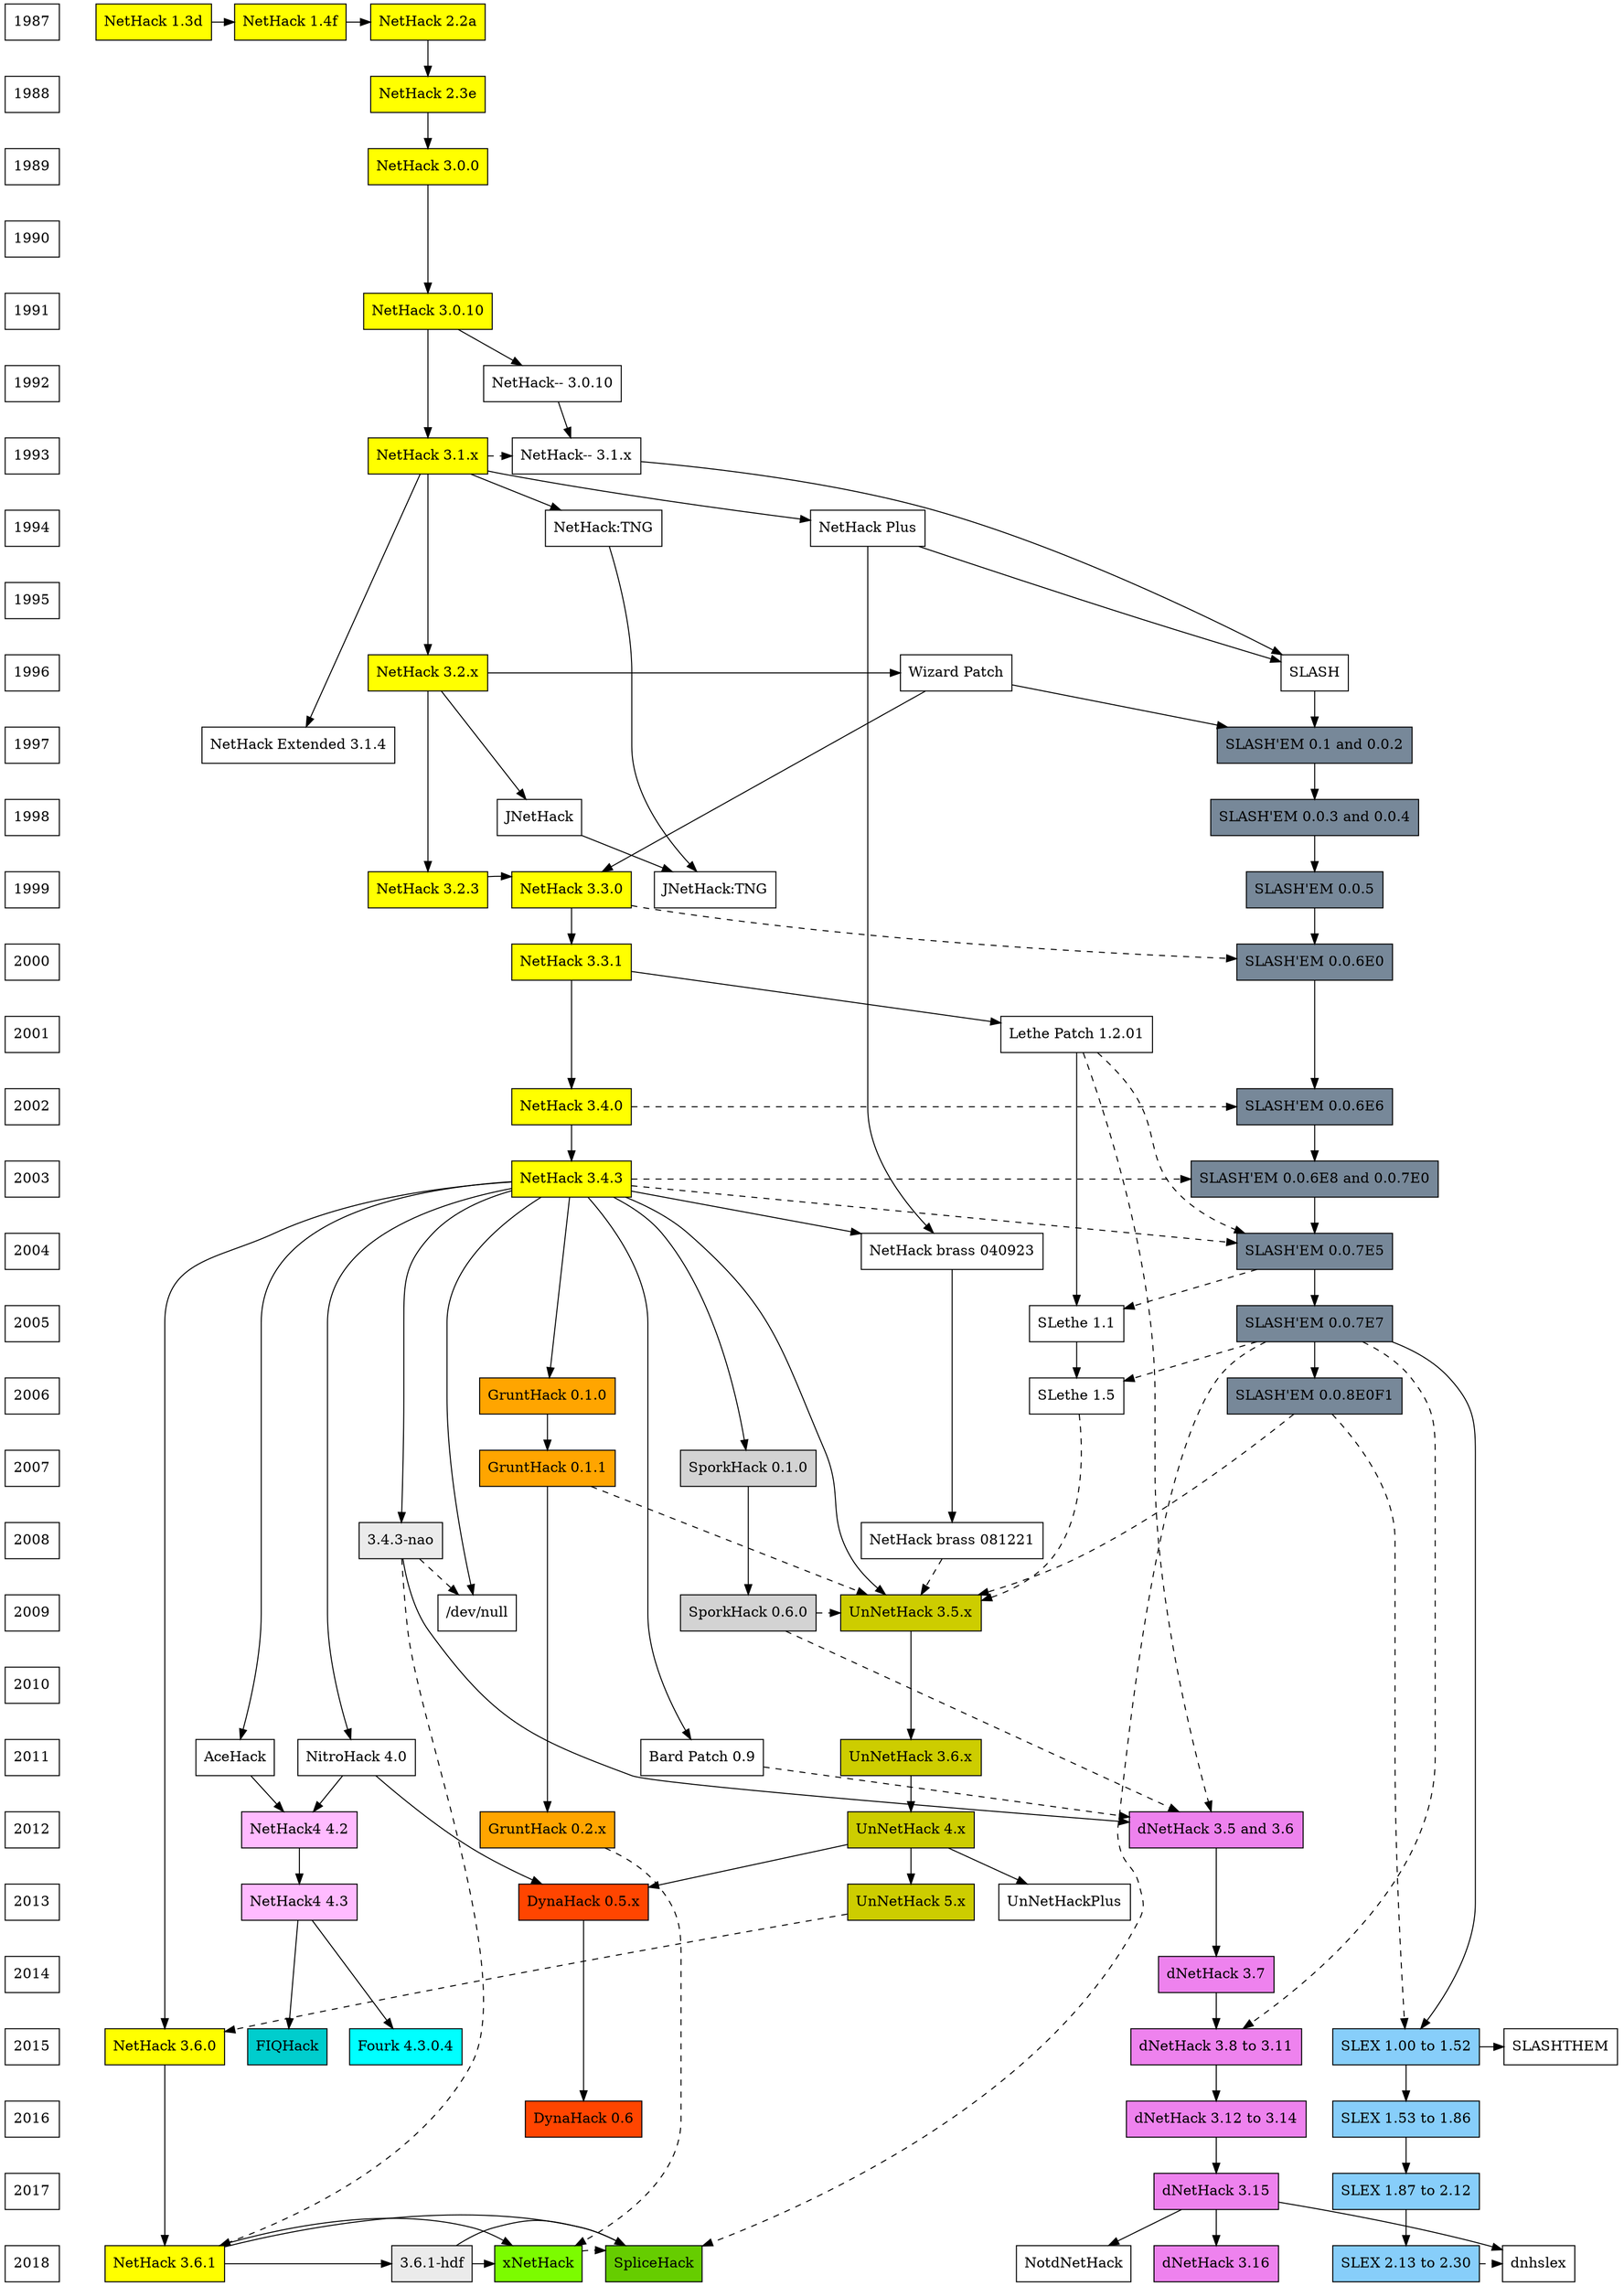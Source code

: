 /* Timeline of all NetHack variants, organized by date.
 *
 * A solid line represents a direct derivation; a dashed line represents
 * inspiration or a smaller group of features copied over.
 *
 * Yellow boxes represent vanilla; white boxes represent abandoned, obsoleted,
 * or fringe variants; various other colors denote active or at least
 * maintained variants.
 *
 * If a variant has more than one release in a year, they are generally merged
 * to avoid having to put two adjacent nodes for the same thing.
 *
 * Also, some releases might be skipped if nothing interesting happened with
 * that node.
 *
 * This graph is not very good at displaying rolling releases that don't have
 * tagged versions; in particular, 3.4.3-nao is a long running one. Variants
 * are marked as unversioned if they don't have clear version numbers (such as
 * FIQHack), or are new in the current year, or were abandoned after one
 * release and only ever had one version.
 *
 * The rules of thumb for whether a current variant should be included on this
 * graph are generally: it should be playable on a server, it should have had
 * at least one release, and it should not be a self-proclaimed joke variant.
 *
 * Original for UnNetHack by Patric Mueller (bhaak).
 * Updated to reflect changes since 2009 and all other variants by aosdict.
 */

digraph unix {
ratio=1.41;

        node [shape=rect, style=filled, fillcolor=white];

	1987 [shape=rect];
	1988 [shape=rect];
	1989 [shape=rect];
	1990 [shape=rect];
	1991 [shape=rect];
	1992 [shape=rect];
	1993 [shape=rect];
	1994 [shape=rect];
	1995 [shape=rect];
	1996 [shape=rect];
	1997 [shape=rect];
	1998 [shape=rect];
	1999 [shape=rect];
	2000 [shape=rect];
	2001 [shape=rect];
	2002 [shape=rect];
	2003 [shape=rect];
	2004 [shape=rect];
	2005 [shape=rect];
	2006 [shape=rect];
	2007 [shape=rect];
	2008 [shape=rect];
	2009 [shape=rect];
	2010 [shape=rect];
	2011 [shape=rect];
	2012 [shape=rect];
	2013 [shape=rect];
	2014 [shape=rect];
	2015 [shape=rect];
	2016 [shape=rect];
	2017 [shape=rect];
	2018 [shape=rect];

        /* Arrows in this section are for formatting only and should all be
         * marked invisible, conveying no semantic information about the
         * variants.
         * If there *is* already a real relationship between two of the nodes
         * on the same level, be sure to omit any invisible arrows here, since
         * they will mess up the actually rendering arrows, and the relationship
         * will be preserved anyway. */
        {rank=same; 1987 "NetHack 1.3d" "NetHack 1.4f" "NetHack 2.2a" ;}
        {rank=same; 1988 "NetHack 2.3e" ;}
        {rank=same; 1989 "NetHack 3.0.0" ;}
        {rank=same; 1990 ;}
        {rank=same; 1991 "NetHack 3.0.10" ;}
        {rank=same; 1992 "NetHack-- 3.0.10" ;}
        {rank=same; 1993 "NetHack 3.1.x" "NetHack-- 3.1.x" ;}
        {rank=same; 1994 "NetHack Plus" "NetHack:TNG" ;}
        {rank=same; 1995 ;}
        {rank=same; 1996 "NetHack 3.2.x" "SLASH" "Wizard Patch" ;}
        {rank=same; 1997 "NetHack Extended 3.1.4" -> "SLASH'EM 0.1 and 0.0.2" [style=invis] ;}
        {rank=same; 1998 "JNetHack" "SLASH'EM 0.0.3 and 0.0.4" ;}
        {rank=same; 1999 "NetHack 3.2.3" -> "NetHack 3.3.0" -> "JNetHack:TNG" -> "SLASH'EM 0.0.5" [style=invis] ;}
        {rank=same; 2000 "NetHack 3.3.1" "SLASH'EM 0.0.6E0" ;}
        {rank=same; 2001 "Lethe Patch 1.2.01" ;}
        {rank=same; 2002 "NetHack 3.4.0" "SLASH'EM 0.0.6E6"  ;}
        {rank=same; 2003 "NetHack 3.4.3" "SLASH'EM 0.0.6E8 and 0.0.7E0" ;}
        {rank=same; 2004 "NetHack brass 040923" "SLASH'EM 0.0.7E5" ;}
        {rank=same; 2005 "SLASH'EM 0.0.7E7" "SLethe 1.1" ;}
        {rank=same; 2006 "GruntHack 0.1.0" "SLASH'EM 0.0.8E0F1" "SLethe 1.5" ;}
        {rank=same; 2007 "SporkHack 0.1.0" "GruntHack 0.1.1" ;}
        {rank=same; 2008 "NetHack brass 081221" "3.4.3-nao";}
        {rank=same; 2009 "UnNetHack 3.5.x" "SporkHack 0.6.0";}
        {rank=same; 2011 "AceHack" "NitroHack 4.0" "UnNetHack 3.6.x" "Bard Patch 0.9" ;}
        {rank=same; 2012 "NetHack4 4.2" "GruntHack 0.2.x" "UnNetHack 4.x" -> "dNetHack 3.5 and 3.6" [style=invis] ;}
        {rank=same; 2013 "NetHack4 4.3" "UnNetHack 5.x" "UnNetHackPlus" "DynaHack 0.5.x" ;}
        {rank=same; 2014 "dNetHack 3.7" ;}
        {rank=same; 2015 "NetHack 3.6.0" -> "FIQHack" -> "Fourk 4.3.0.4" [style=invis] "dNetHack 3.8 to 3.11" "SLEX 1.00 to 1.52" "SLASHTHEM" ;}
        {rank=same; 2016 "dNetHack 3.12 to 3.14" "DynaHack 0.6" "SLEX 1.53 to 1.86" ;}
        {rank=same; 2017 "dNetHack 3.15" "SLEX 1.87 to 2.12" ;}
        {rank=same; 2018 "NetHack 3.6.1" "3.6.1-hdf" "xNetHack" -> "SpliceHack" -> "dNetHack 3.16" -> "SLEX 2.13 to 2.30" [style=invis] "dnhslex" "NotdNetHack" ;}

	/* NetHack */
	"NetHack 1.3d" -> "NetHack 1.4f" -> "NetHack 2.2a" -> "NetHack 2.3e" -> "NetHack 3.0.0" -> "NetHack 3.0.10" -> "NetHack 3.1.x" -> "NetHack 3.2.x" -> "NetHack 3.2.3" -> "NetHack 3.3.0" -> "NetHack 3.3.1" -> "NetHack 3.4.0" -> "NetHack 3.4.3" -> "NetHack 3.6.0" -> "NetHack 3.6.1" [weight=10];
	"NetHack 1.3d" [fillcolor="yellow"];
	"NetHack 1.4f" [fillcolor="yellow"];
	"NetHack 2.2a" [fillcolor="yellow"];
	"NetHack 2.3e" [fillcolor="yellow"];
	"NetHack 3.0.0" [fillcolor="yellow"];
	"NetHack 3.0.10" [fillcolor="yellow"];
	"NetHack 3.1.x" [fillcolor="yellow"];
	"NetHack 3.2.x" [fillcolor="yellow"];
	"NetHack 3.2.3" [fillcolor="yellow"];
	"NetHack 3.3.0" [fillcolor="yellow"];
	"NetHack 3.3.1" [fillcolor="yellow"];
	"NetHack 3.4.0" [fillcolor="yellow"];
	"NetHack 3.4.3" [fillcolor="yellow"];
	"NetHack 3.6.0" [fillcolor="yellow"];
	"NetHack 3.6.1" [fillcolor="yellow"];

	/* NetHack TNG */
	"NetHack 3.1.x" -> "NetHack:TNG";

        /* NetHack Extended */
        "NetHack 3.1.x" -> "NetHack Extended 3.1.4";

        /* JNetHack */
        "NetHack 3.2.x" -> "JNetHack";
        "JNetHack" -> "JNetHack:TNG";
        "NetHack:TNG" -> "JNetHack:TNG";

	/* nethack.wikia.com/wiki/NetHack-- */
	"NetHack 3.0.10" -> "NetHack-- 3.0.10";
	"NetHack 3.1.x" -> "NetHack-- 3.1.x" [style=dashed];
	/* "NetHack 3.1.3" -> "NetHack-- 3.1.3" [style=dashed]; */
	/* "NetHack-- 3.0.10" -> "NetHack-- 3.1.2" -> "NetHack-- 3.1.3"; */
	"NetHack-- 3.0.10" -> "NetHack-- 3.1.x";

	/* nethack.wikia.com/wiki/NetHack_Plus */
	"NetHack 3.1.x" -> "NetHack Plus";

	/* SLASH V1 - V6,  slashem/dat/history */
	"NetHack-- 3.1.x" -> "SLASH";
	"NetHack Plus" -> "SLASH";
        "SLASH" [group=slash];

	/* Wizard Patch */
	"Wizard Patch" -> "NetHack 3.3.0";

	/* SLASH EM */
	"SLASH" -> "SLASH'EM 0.1 and 0.0.2";
	"Wizard Patch" -> "SLASH'EM 0.1 and 0.0.2";
	"NetHack 3.2.x" -> "Wizard Patch";
	"NetHack 3.3.0" -> "SLASH'EM 0.0.6E0" [style=dashed];
	"NetHack 3.4.0" -> "SLASH'EM 0.0.6E6" [style=dashed];
	"NetHack 3.4.3" -> "SLASH'EM 0.0.6E8 and 0.0.7E0" [style=dashed];
	"NetHack 3.4.3" -> "SLASH'EM 0.0.7E5" [style=dashed];
	"SLASH'EM 0.1 and 0.0.2" -> "SLASH'EM 0.0.3 and 0.0.4" -> "SLASH'EM 0.0.5" -> "SLASH'EM 0.0.6E0" -> "SLASH'EM 0.0.6E6" ->  "SLASH'EM 0.0.6E8 and 0.0.7E0" -> "SLASH'EM 0.0.7E5" -> "SLASH'EM 0.0.7E7" -> "SLASH'EM 0.0.8E0F1";
	"SLASH'EM 0.1 and 0.0.2"  [group=slash, fillcolor=lightslategray];
	"SLASH'EM 0.0.3 and 0.0.4"  [group=slash, fillcolor=lightslategray];
	"SLASH'EM 0.0.5"  [group=slash, fillcolor=lightslategray];
	"SLASH'EM 0.0.6E0"  [group=slash, fillcolor=lightslategray];
	"SLASH'EM 0.0.6E6"  [group=slash, fillcolor=lightslategray];
	"SLASH'EM 0.0.6E8 and 0.0.7E0"  [group=slash, fillcolor=lightslategray];
	"SLASH'EM 0.0.7E5"  [group=slash, fillcolor=lightslategray];
	"SLASH'EM 0.0.7E7"  [group=slash, fillcolor=lightslategray];
	"SLASH'EM 0.0.8E0F1" [group=slash, fillcolor=lightslategray];

        /* NAO - alt.org/nethack */
        "NetHack 3.4.3" -> "3.4.3-nao";
        "3.4.3-nao" -> "NetHack 3.6.1" [style=dashed];
        "3.4.3-nao" [fillcolor="gray92"];

        /* devnull tournament */
        "NetHack 3.4.3" -> "/dev/null";
        "3.4.3-nao" -> "/dev/null" [style=dashed];

	/* GruntHack */
	"NetHack 3.4.3" -> "GruntHack 0.1.0";
	"GruntHack 0.1.0" -> "GruntHack 0.1.1";
        "GruntHack 0.1.1" -> "GruntHack 0.2.x";
	"GruntHack 0.1.0" [group=gh, fillcolor=orange];
	"GruntHack 0.1.1" [group=gh, fillcolor=orange];
        "GruntHack 0.2.x" [group=gh, fillcolor=orange];

	/* SporkHack */
	"NetHack 3.4.3" -> "SporkHack 0.1.0";
	"SporkHack 0.1.0" -> "SporkHack 0.6.0";
        "SporkHack 0.1.0" [group=spork, fillcolor=lightgray];
        "SporkHack 0.6.0" [group=spork, fillcolor=lightgray];

	/* NetHack brass www.maroon.dti.ne.jp/youkan/nethack/index_e.html */
	"NetHack 3.4.3" -> "NetHack brass 040923";
	"NetHack Plus" -> "NetHack brass 040923";
	"NetHack brass 040923" -> "NetHack brass 081221";
	"NetHack brass 040923" [group=brass];
        "NetHack brass 081221" [group=brass];

	/* Lethe Patch */
	"NetHack 3.3.1" -> "Lethe Patch 1.2.01";
	"Lethe Patch 1.2.01" -> "SLethe 1.1" -> "SLethe 1.5";
	"Lethe Patch 1.2.01" -> "SLASH'EM 0.0.7E5" [style=dashed];
        "SLASH'EM 0.0.7E5" -> "SLethe 1.1" [style=dashed];
        "SLASH'EM 0.0.7E7" -> "SLethe 1.5" [style=dashed];
        "Lethe Patch 1.2.01" [group=slethe]
        "SLethe 1.1" [group=slethe]
        "SLethe 1.5" [group=slethe]

	/* UnNetHack */
	"NetHack 3.4.3" -> "UnNetHack 3.5.x";
	"SLASH'EM 0.0.8E0F1" -> "UnNetHack 3.5.x" [style=dashed];
	"NetHack brass 081221" -> "UnNetHack 3.5.x" [style=dashed];
	"GruntHack 0.1.1" -> "UnNetHack 3.5.x" [style=dashed];
	"SporkHack 0.6.0" -> "UnNetHack 3.5.x" [style=dashed];
	"SLethe 1.5" -> "UnNetHack 3.5.x" [style=dashed];
        "UnNetHack 3.5.x" -> "UnNetHack 3.6.x" -> "UnNetHack 4.x" -> "UnNetHack 5.x";
        "UnNetHack 5.x" -> "NetHack 3.6.0" [style=dashed];
	"UnNetHack 3.5.x" [group=un, fillcolor=yellow3];
	"UnNetHack 3.6.x" [group=un, fillcolor=yellow3];
	"UnNetHack 4.x" [group=un, fillcolor=yellow3];
	"UnNetHack 5.x" [group=un, fillcolor=yellow3];

        /* UnNetHackPlus */
        "UnNetHack 4.x" -> "UnNetHackPlus"

        /* Bard patch */
        "NetHack 3.4.3" -> "Bard Patch 0.9"

        /* dNetHack */
        "3.4.3-nao" -> "dNetHack 3.5 and 3.6" -> "dNetHack 3.7" -> "dNetHack 3.8 to 3.11" -> "dNetHack 3.12 to 3.14" -> "dNetHack 3.15" -> "dNetHack 3.16"
        "Bard Patch 0.9" -> "dNetHack 3.5 and 3.6" [style=dashed];
        "Lethe Patch 1.2.01" -> "dNetHack 3.5 and 3.6" [style=dashed];
        "SLASH'EM 0.0.7E7" -> "dNetHack 3.8 to 3.11" [style=dashed];
        "SporkHack 0.6.0" -> "dNetHack 3.5 and 3.6" [style=dashed];
        "dNetHack 3.5 and 3.6" [group=dnh, fillcolor=violet];
        "dNetHack 3.7" [group=dnh, fillcolor=violet];
        "dNetHack 3.8 to 3.11" [group=dnh, fillcolor=violet];
        "dNetHack 3.12 to 3.14" [group=dnh, fillcolor=violet];
        "dNetHack 3.15" [group=dnh, fillcolor=violet];
        "dNetHack 3.16" [group=dnh, fillcolor=violet];

        /* NotDNetHack */
        "dNetHack 3.15" -> "NotdNetHack"

        /* AceHack */
        "NetHack 3.4.3" -> "AceHack"

        /* Nitro and NetHack4 */
        "NetHack 3.4.3" -> "NitroHack 4.0"
        "NitroHack 4.0" -> "NetHack4 4.2"
        "AceHack" -> "NetHack4 4.2"
        "NetHack4 4.2" -> "NetHack4 4.3"
        "NetHack4 4.2" [group=nh4, fillcolor=plum1];
        "NetHack4 4.3" [group=nh4, fillcolor=plum1];

        /* Fourk */
        "NetHack4 4.3" -> "Fourk 4.3.0.4"
        "Fourk 4.3.0.4" [fillcolor=cyan];

        /* FIQHack */
        "NetHack4 4.3" -> "FIQHack"
        "FIQHack" [fillcolor=cyan3];

        /* DynaHack */
        "NitroHack 4.0" -> "DynaHack 0.5.x"
        "UnNetHack 4.x" -> "DynaHack 0.5.x"
        "DynaHack 0.5.x" -> "DynaHack 0.6"
        "DynaHack 0.5.x" [group=dyn, fillcolor=orangered];
        "DynaHack 0.6" [group=dyn, fillcolor=orangered];

        /* SLEX and SLASHTHEM */
        "SLASH'EM 0.0.7E7" -> "SLEX 1.00 to 1.52"
        "SLASH'EM 0.0.8E0F1" -> "SLEX 1.00 to 1.52" [style=dashed];
        "SLEX 1.00 to 1.52" -> "SLEX 1.53 to 1.86"
        "SLEX 1.53 to 1.86" -> "SLEX 1.87 to 2.12"
        "SLEX 1.87 to 2.12" -> "SLEX 2.13 to 2.30"
        "SLEX 1.00 to 1.52" -> "SLASHTHEM"
        "SLEX 1.00 to 1.52" [group=slex, fillcolor=lightskyblue];
        "SLEX 1.53 to 1.86" [group=slex, fillcolor=lightskyblue];
        "SLEX 1.87 to 2.12" [group=slex, fillcolor=lightskyblue];
        "SLEX 2.13 to 2.30" [group=slex, fillcolor=lightskyblue];

        /* Amy, why */
        "SLEX 2.13 to 2.30" -> "dnhslex" [style=dashed];
        "dNetHack 3.15" -> "dnhslex";

        /* Hardfought patches on 3.6.1 */
        "NetHack 3.6.1" -> "3.6.1-hdf";
        "3.6.1-hdf" [fillcolor="gray92"];

        /* xNetHack */
        "NetHack 3.6.1" -> "xNetHack";
        "3.6.1-hdf" -> "xNetHack";
        "GruntHack 0.2.x" -> "xNetHack" [style=dashed];
        "xNetHack" [fillcolor=lawngreen];

        /* SpliceHack */
        "NetHack 3.6.1" -> "SpliceHack";
        "3.6.1-hdf" -> "SpliceHack";
        "xNetHack" -> "SpliceHack" [style=dashed];
        "SLASH'EM 0.0.7E7" -> "SpliceHack" [style=dashed];
        "SpliceHack" [fillcolor=chartreuse3];

	"1987" -> "1988" -> "1989" -> "1990" -> "1991" -> "1992" -> "1993" -> "1994" -> "1995" -> "1996" -> "1997" -> "1998" -> "1999" -> "2000" -> "2001" -> "2002" -> "2003" -> "2004" -> "2005" -> "2006" -> "2007" -> "2008" -> "2009" -> "2010" -> "2011" -> "2012" -> "2013" -> "2014" -> "2015" -> "2016" -> "2017" -> "2018" [shape=rect, style=invis];

}
